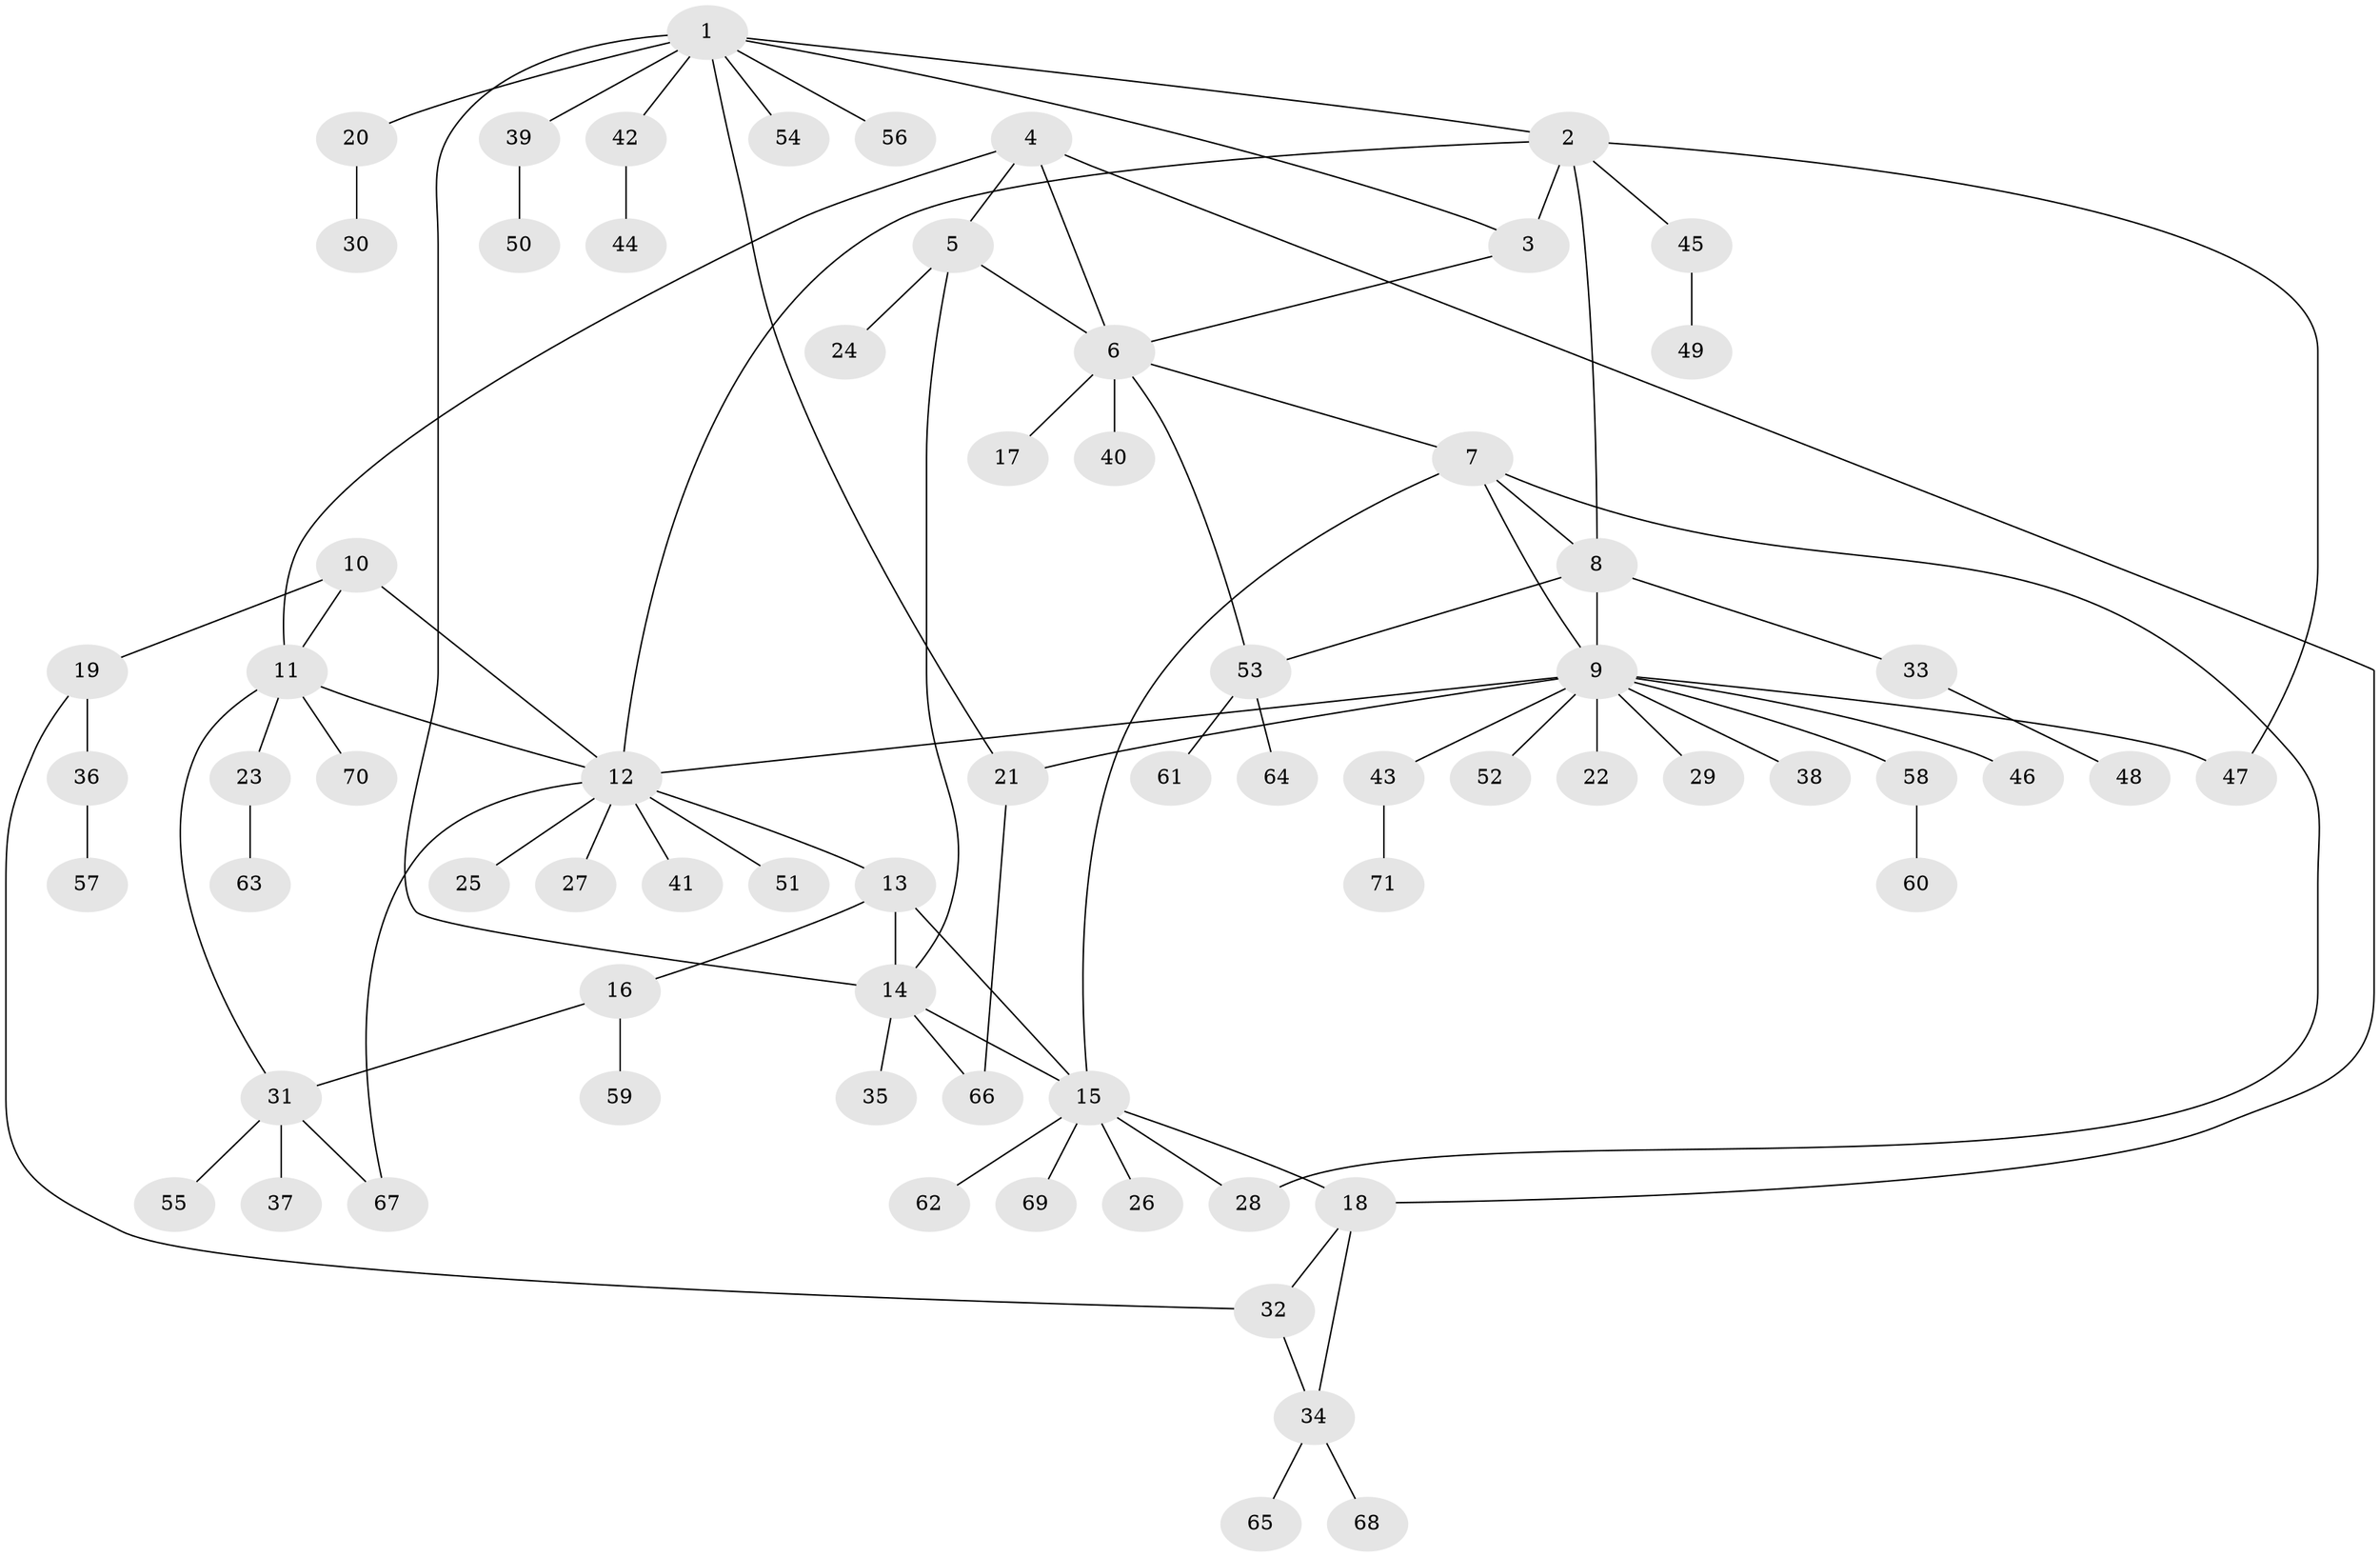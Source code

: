 // coarse degree distribution, {8: 0.027777777777777776, 5: 0.1111111111111111, 6: 0.05555555555555555, 3: 0.19444444444444445, 4: 0.08333333333333333, 9: 0.027777777777777776, 7: 0.027777777777777776, 2: 0.05555555555555555, 1: 0.4166666666666667}
// Generated by graph-tools (version 1.1) at 2025/52/03/04/25 22:52:30]
// undirected, 71 vertices, 91 edges
graph export_dot {
  node [color=gray90,style=filled];
  1;
  2;
  3;
  4;
  5;
  6;
  7;
  8;
  9;
  10;
  11;
  12;
  13;
  14;
  15;
  16;
  17;
  18;
  19;
  20;
  21;
  22;
  23;
  24;
  25;
  26;
  27;
  28;
  29;
  30;
  31;
  32;
  33;
  34;
  35;
  36;
  37;
  38;
  39;
  40;
  41;
  42;
  43;
  44;
  45;
  46;
  47;
  48;
  49;
  50;
  51;
  52;
  53;
  54;
  55;
  56;
  57;
  58;
  59;
  60;
  61;
  62;
  63;
  64;
  65;
  66;
  67;
  68;
  69;
  70;
  71;
  1 -- 2;
  1 -- 3;
  1 -- 14;
  1 -- 20;
  1 -- 21;
  1 -- 39;
  1 -- 42;
  1 -- 54;
  1 -- 56;
  2 -- 3;
  2 -- 8;
  2 -- 12;
  2 -- 45;
  2 -- 47;
  3 -- 6;
  4 -- 5;
  4 -- 6;
  4 -- 11;
  4 -- 18;
  5 -- 6;
  5 -- 14;
  5 -- 24;
  6 -- 7;
  6 -- 17;
  6 -- 40;
  6 -- 53;
  7 -- 8;
  7 -- 9;
  7 -- 15;
  7 -- 28;
  8 -- 9;
  8 -- 33;
  8 -- 53;
  9 -- 12;
  9 -- 21;
  9 -- 22;
  9 -- 29;
  9 -- 38;
  9 -- 43;
  9 -- 46;
  9 -- 47;
  9 -- 52;
  9 -- 58;
  10 -- 11;
  10 -- 12;
  10 -- 19;
  11 -- 12;
  11 -- 23;
  11 -- 31;
  11 -- 70;
  12 -- 13;
  12 -- 25;
  12 -- 27;
  12 -- 41;
  12 -- 51;
  12 -- 67;
  13 -- 14;
  13 -- 15;
  13 -- 16;
  14 -- 15;
  14 -- 35;
  14 -- 66;
  15 -- 18;
  15 -- 26;
  15 -- 28;
  15 -- 62;
  15 -- 69;
  16 -- 31;
  16 -- 59;
  18 -- 32;
  18 -- 34;
  19 -- 32;
  19 -- 36;
  20 -- 30;
  21 -- 66;
  23 -- 63;
  31 -- 37;
  31 -- 55;
  31 -- 67;
  32 -- 34;
  33 -- 48;
  34 -- 65;
  34 -- 68;
  36 -- 57;
  39 -- 50;
  42 -- 44;
  43 -- 71;
  45 -- 49;
  53 -- 61;
  53 -- 64;
  58 -- 60;
}
